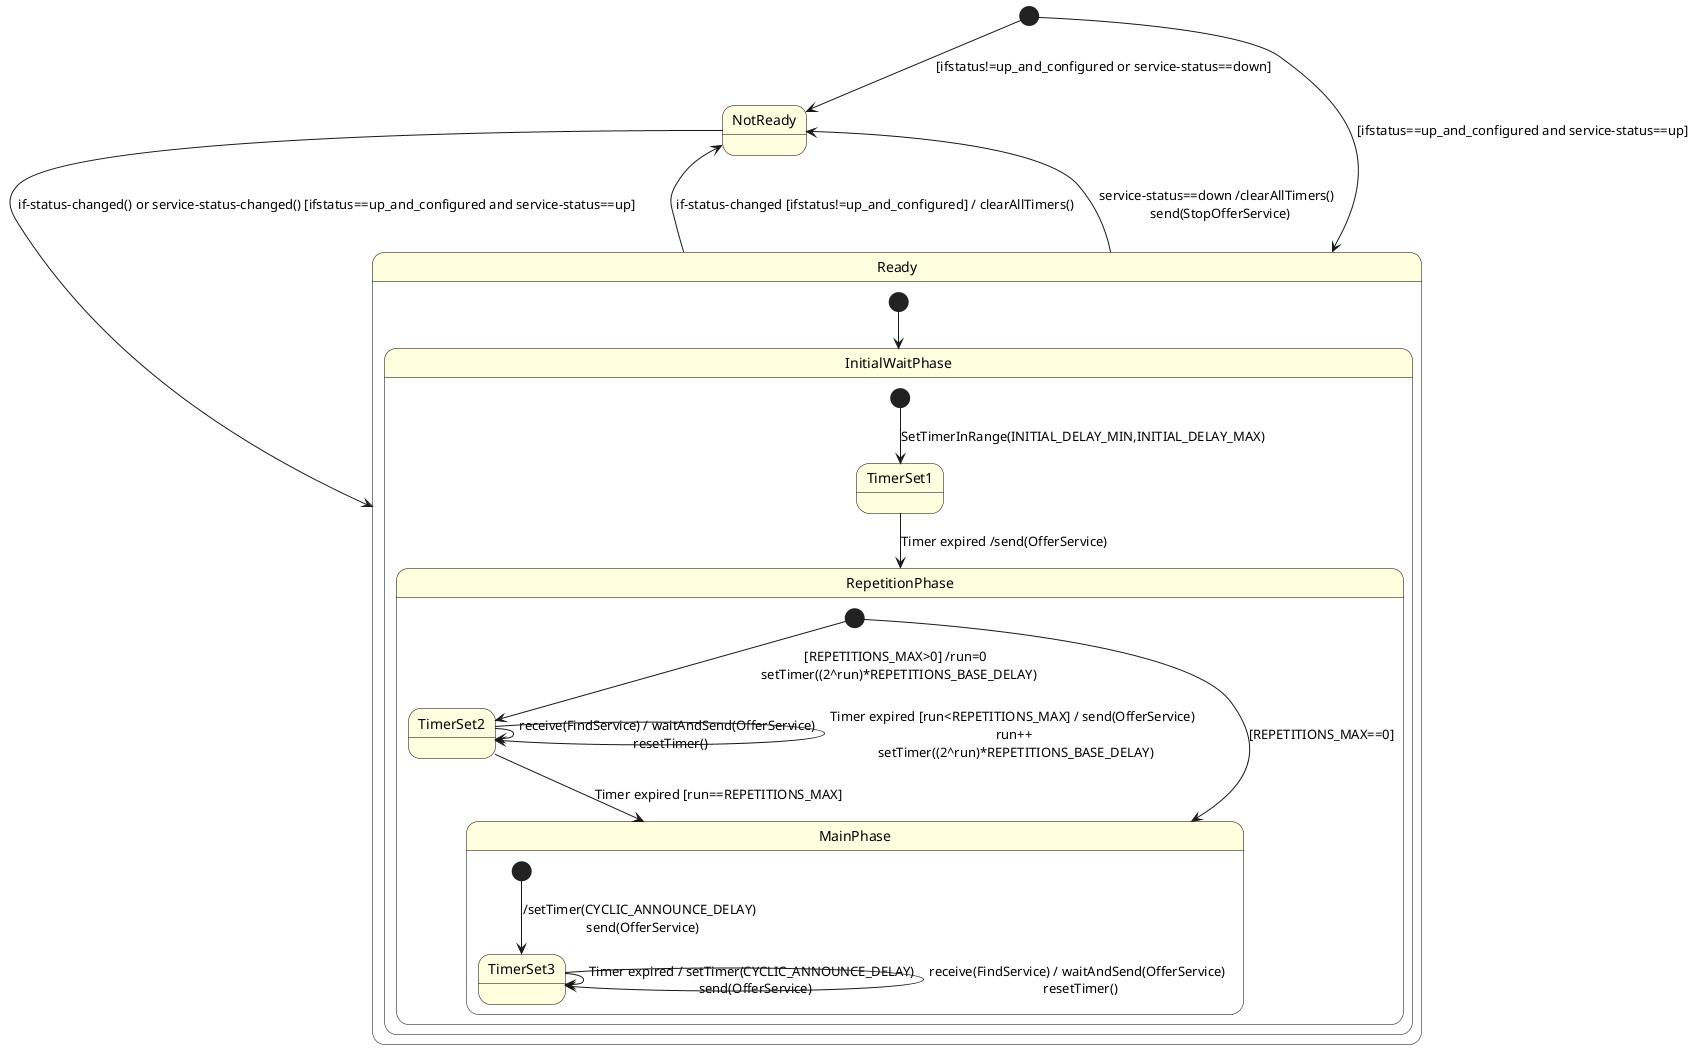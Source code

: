@startuml
skinparam state {
  BackgroundColor LightYellow
  BorderColor Black
}

[*] --> NotReady : [ifstatus!=up_and_configured or service-status==down]
[*] --> Ready : [ifstatus==up_and_configured and service-status==up]

state NotReady
NotReady --> Ready : if-status-changed() or service-status-changed() [ifstatus==up_and_configured and service-status==up]

Ready --> NotReady : if-status-changed [ifstatus!=up_and_configured] / clearAllTimers()
Ready --> NotReady : service-status==down /clearAllTimers() \n send(StopOfferService)

state Ready {
  [*] --> InitialWaitPhase

  state InitialWaitPhase {
    state TimerSet1
    [*] --> TimerSet1: SetTimerInRange(INITIAL_DELAY_MIN,INITIAL_DELAY_MAX)
    TimerSet1 --> RepetitionPhase : Timer expired /send(OfferService)
  }

  state RepetitionPhase {
    state TimerSet2
    [*] --> TimerSet2 :  [REPETITIONS_MAX>0] /run=0 \n setTimer((2^run)*REPETITIONS_BASE_DELAY)
    TimerSet2 --> TimerSet2 : receive(FindService) / waitAndSend(OfferService) \n resetTimer()
    TimerSet2 --> TimerSet2 : Timer expired [run<REPETITIONS_MAX] / send(OfferService) \n run++ \n setTimer((2^run)*REPETITIONS_BASE_DELAY)
    TimerSet2 --> MainPhase : Timer expired [run==REPETITIONS_MAX]
    [*] --> MainPhase : [REPETITIONS_MAX==0]
  }

  state MainPhase {
    state TimerSet3
    [*] --> TimerSet3 : /setTimer(CYCLIC_ANNOUNCE_DELAY) \n send(OfferService)
    TimerSet3 --> TimerSet3 : Timer expired / setTimer(CYCLIC_ANNOUNCE_DELAY) \n send(OfferService)
    TimerSet3 --> TimerSet3 : receive(FindService) / waitAndSend(OfferService) \n resetTimer()
  }
}

@enduml
